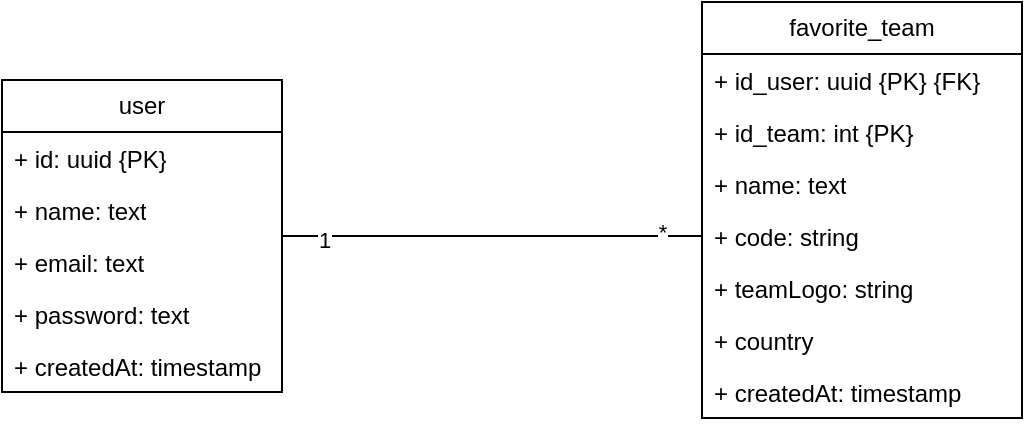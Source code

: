 <mxfile version="27.0.3">
  <diagram name="Página-1" id="Triy9KTdEODyEqz4Pudr">
    <mxGraphModel dx="946" dy="623" grid="1" gridSize="10" guides="1" tooltips="1" connect="1" arrows="1" fold="1" page="1" pageScale="1" pageWidth="827" pageHeight="1169" math="0" shadow="0">
      <root>
        <mxCell id="0" />
        <mxCell id="1" parent="0" />
        <mxCell id="T9GZdD4Aiiue630Z_bwR-2" value="user" style="swimlane;fontStyle=0;childLayout=stackLayout;horizontal=1;startSize=26;fillColor=none;horizontalStack=0;resizeParent=1;resizeParentMax=0;resizeLast=0;collapsible=1;marginBottom=0;whiteSpace=wrap;html=1;" parent="1" vertex="1">
          <mxGeometry x="480" y="368" width="140" height="156" as="geometry" />
        </mxCell>
        <mxCell id="T9GZdD4Aiiue630Z_bwR-3" value="+ id: uuid {PK}" style="text;strokeColor=none;fillColor=none;align=left;verticalAlign=top;spacingLeft=4;spacingRight=4;overflow=hidden;rotatable=0;points=[[0,0.5],[1,0.5]];portConstraint=eastwest;whiteSpace=wrap;html=1;" parent="T9GZdD4Aiiue630Z_bwR-2" vertex="1">
          <mxGeometry y="26" width="140" height="26" as="geometry" />
        </mxCell>
        <mxCell id="T9GZdD4Aiiue630Z_bwR-4" value="+ name: text" style="text;strokeColor=none;fillColor=none;align=left;verticalAlign=top;spacingLeft=4;spacingRight=4;overflow=hidden;rotatable=0;points=[[0,0.5],[1,0.5]];portConstraint=eastwest;whiteSpace=wrap;html=1;" parent="T9GZdD4Aiiue630Z_bwR-2" vertex="1">
          <mxGeometry y="52" width="140" height="26" as="geometry" />
        </mxCell>
        <mxCell id="T9GZdD4Aiiue630Z_bwR-5" value="+ email: text" style="text;strokeColor=none;fillColor=none;align=left;verticalAlign=top;spacingLeft=4;spacingRight=4;overflow=hidden;rotatable=0;points=[[0,0.5],[1,0.5]];portConstraint=eastwest;whiteSpace=wrap;html=1;" parent="T9GZdD4Aiiue630Z_bwR-2" vertex="1">
          <mxGeometry y="78" width="140" height="26" as="geometry" />
        </mxCell>
        <mxCell id="T9GZdD4Aiiue630Z_bwR-6" value="+ password: text" style="text;strokeColor=none;fillColor=none;align=left;verticalAlign=top;spacingLeft=4;spacingRight=4;overflow=hidden;rotatable=0;points=[[0,0.5],[1,0.5]];portConstraint=eastwest;whiteSpace=wrap;html=1;" parent="T9GZdD4Aiiue630Z_bwR-2" vertex="1">
          <mxGeometry y="104" width="140" height="26" as="geometry" />
        </mxCell>
        <mxCell id="T9GZdD4Aiiue630Z_bwR-7" value="+ createdAt: timestamp" style="text;strokeColor=none;fillColor=none;align=left;verticalAlign=top;spacingLeft=4;spacingRight=4;overflow=hidden;rotatable=0;points=[[0,0.5],[1,0.5]];portConstraint=eastwest;whiteSpace=wrap;html=1;" parent="T9GZdD4Aiiue630Z_bwR-2" vertex="1">
          <mxGeometry y="130" width="140" height="26" as="geometry" />
        </mxCell>
        <mxCell id="T9GZdD4Aiiue630Z_bwR-8" value="favorite_team" style="swimlane;fontStyle=0;childLayout=stackLayout;horizontal=1;startSize=26;fillColor=none;horizontalStack=0;resizeParent=1;resizeParentMax=0;resizeLast=0;collapsible=1;marginBottom=0;whiteSpace=wrap;html=1;" parent="1" vertex="1">
          <mxGeometry x="830" y="329" width="160" height="208" as="geometry" />
        </mxCell>
        <mxCell id="T9GZdD4Aiiue630Z_bwR-9" value="+ id_user: uuid {PK} {FK}" style="text;strokeColor=none;fillColor=none;align=left;verticalAlign=top;spacingLeft=4;spacingRight=4;overflow=hidden;rotatable=0;points=[[0,0.5],[1,0.5]];portConstraint=eastwest;whiteSpace=wrap;html=1;" parent="T9GZdD4Aiiue630Z_bwR-8" vertex="1">
          <mxGeometry y="26" width="160" height="26" as="geometry" />
        </mxCell>
        <mxCell id="T9GZdD4Aiiue630Z_bwR-10" value="+ id_team: int {PK}" style="text;strokeColor=none;fillColor=none;align=left;verticalAlign=top;spacingLeft=4;spacingRight=4;overflow=hidden;rotatable=0;points=[[0,0.5],[1,0.5]];portConstraint=eastwest;whiteSpace=wrap;html=1;" parent="T9GZdD4Aiiue630Z_bwR-8" vertex="1">
          <mxGeometry y="52" width="160" height="26" as="geometry" />
        </mxCell>
        <mxCell id="xtgiShnfkEjfGDhtQ6r5-1" value="+ name: text" style="text;strokeColor=none;fillColor=none;align=left;verticalAlign=top;spacingLeft=4;spacingRight=4;overflow=hidden;rotatable=0;points=[[0,0.5],[1,0.5]];portConstraint=eastwest;whiteSpace=wrap;html=1;" vertex="1" parent="T9GZdD4Aiiue630Z_bwR-8">
          <mxGeometry y="78" width="160" height="26" as="geometry" />
        </mxCell>
        <mxCell id="xtgiShnfkEjfGDhtQ6r5-2" value="+ code: string" style="text;strokeColor=none;fillColor=none;align=left;verticalAlign=top;spacingLeft=4;spacingRight=4;overflow=hidden;rotatable=0;points=[[0,0.5],[1,0.5]];portConstraint=eastwest;whiteSpace=wrap;html=1;" vertex="1" parent="T9GZdD4Aiiue630Z_bwR-8">
          <mxGeometry y="104" width="160" height="26" as="geometry" />
        </mxCell>
        <mxCell id="xtgiShnfkEjfGDhtQ6r5-3" value="+ teamLogo: string" style="text;strokeColor=none;fillColor=none;align=left;verticalAlign=top;spacingLeft=4;spacingRight=4;overflow=hidden;rotatable=0;points=[[0,0.5],[1,0.5]];portConstraint=eastwest;whiteSpace=wrap;html=1;" vertex="1" parent="T9GZdD4Aiiue630Z_bwR-8">
          <mxGeometry y="130" width="160" height="26" as="geometry" />
        </mxCell>
        <mxCell id="xtgiShnfkEjfGDhtQ6r5-4" value="+ country" style="text;strokeColor=none;fillColor=none;align=left;verticalAlign=top;spacingLeft=4;spacingRight=4;overflow=hidden;rotatable=0;points=[[0,0.5],[1,0.5]];portConstraint=eastwest;whiteSpace=wrap;html=1;" vertex="1" parent="T9GZdD4Aiiue630Z_bwR-8">
          <mxGeometry y="156" width="160" height="26" as="geometry" />
        </mxCell>
        <mxCell id="T9GZdD4Aiiue630Z_bwR-11" value="+ createdAt: timestamp" style="text;strokeColor=none;fillColor=none;align=left;verticalAlign=top;spacingLeft=4;spacingRight=4;overflow=hidden;rotatable=0;points=[[0,0.5],[1,0.5]];portConstraint=eastwest;whiteSpace=wrap;html=1;" parent="T9GZdD4Aiiue630Z_bwR-8" vertex="1">
          <mxGeometry y="182" width="160" height="26" as="geometry" />
        </mxCell>
        <mxCell id="T9GZdD4Aiiue630Z_bwR-12" style="edgeStyle=orthogonalEdgeStyle;rounded=0;orthogonalLoop=1;jettySize=auto;html=1;entryX=0;entryY=0.5;entryDx=0;entryDy=0;endArrow=none;startFill=0;" parent="1" source="T9GZdD4Aiiue630Z_bwR-2" target="xtgiShnfkEjfGDhtQ6r5-2" edge="1">
          <mxGeometry relative="1" as="geometry" />
        </mxCell>
        <mxCell id="T9GZdD4Aiiue630Z_bwR-13" value="*" style="edgeLabel;html=1;align=center;verticalAlign=middle;resizable=0;points=[];" parent="T9GZdD4Aiiue630Z_bwR-12" vertex="1" connectable="0">
          <mxGeometry x="0.806" y="2" relative="1" as="geometry">
            <mxPoint as="offset" />
          </mxGeometry>
        </mxCell>
        <mxCell id="T9GZdD4Aiiue630Z_bwR-14" value="1" style="edgeLabel;html=1;align=center;verticalAlign=middle;resizable=0;points=[];" parent="T9GZdD4Aiiue630Z_bwR-12" vertex="1" connectable="0">
          <mxGeometry x="-0.799" y="-2" relative="1" as="geometry">
            <mxPoint as="offset" />
          </mxGeometry>
        </mxCell>
      </root>
    </mxGraphModel>
  </diagram>
</mxfile>
